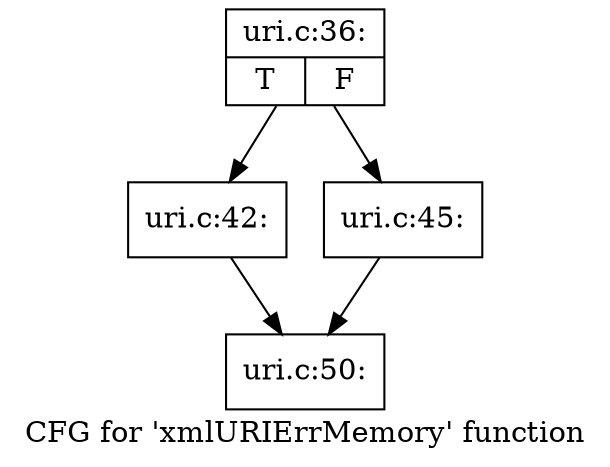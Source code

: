 digraph "CFG for 'xmlURIErrMemory' function" {
	label="CFG for 'xmlURIErrMemory' function";

	Node0x49acdc0 [shape=record,label="{uri.c:36:|{<s0>T|<s1>F}}"];
	Node0x49acdc0 -> Node0x49b2070;
	Node0x49acdc0 -> Node0x49b2110;
	Node0x49b2070 [shape=record,label="{uri.c:42:}"];
	Node0x49b2070 -> Node0x49b20c0;
	Node0x49b2110 [shape=record,label="{uri.c:45:}"];
	Node0x49b2110 -> Node0x49b20c0;
	Node0x49b20c0 [shape=record,label="{uri.c:50:}"];
}
